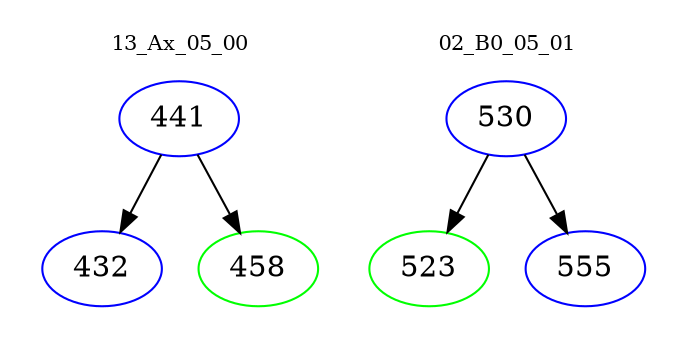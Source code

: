 digraph{
subgraph cluster_0 {
color = white
label = "13_Ax_05_00";
fontsize=10;
T0_441 [label="441", color="blue"]
T0_441 -> T0_432 [color="black"]
T0_432 [label="432", color="blue"]
T0_441 -> T0_458 [color="black"]
T0_458 [label="458", color="green"]
}
subgraph cluster_1 {
color = white
label = "02_B0_05_01";
fontsize=10;
T1_530 [label="530", color="blue"]
T1_530 -> T1_523 [color="black"]
T1_523 [label="523", color="green"]
T1_530 -> T1_555 [color="black"]
T1_555 [label="555", color="blue"]
}
}
